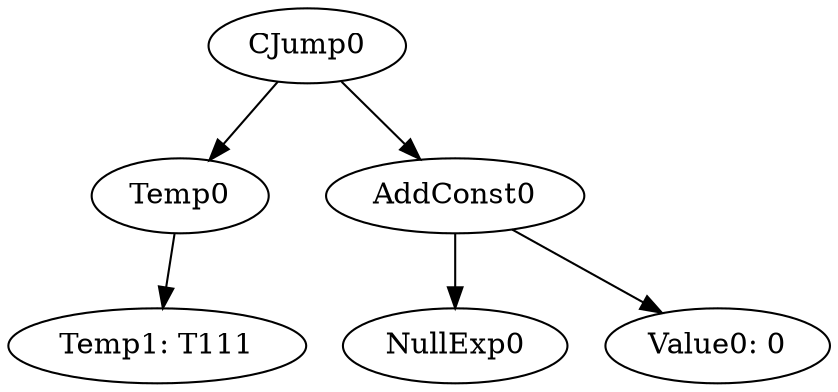 digraph {
	ordering = out;
	CJump0 -> Temp0;
	CJump0 -> AddConst0;
	AddConst0 -> NullExp0;
	AddConst0 -> "Value0: 0";
	Temp0 -> "Temp1: T111";
}

